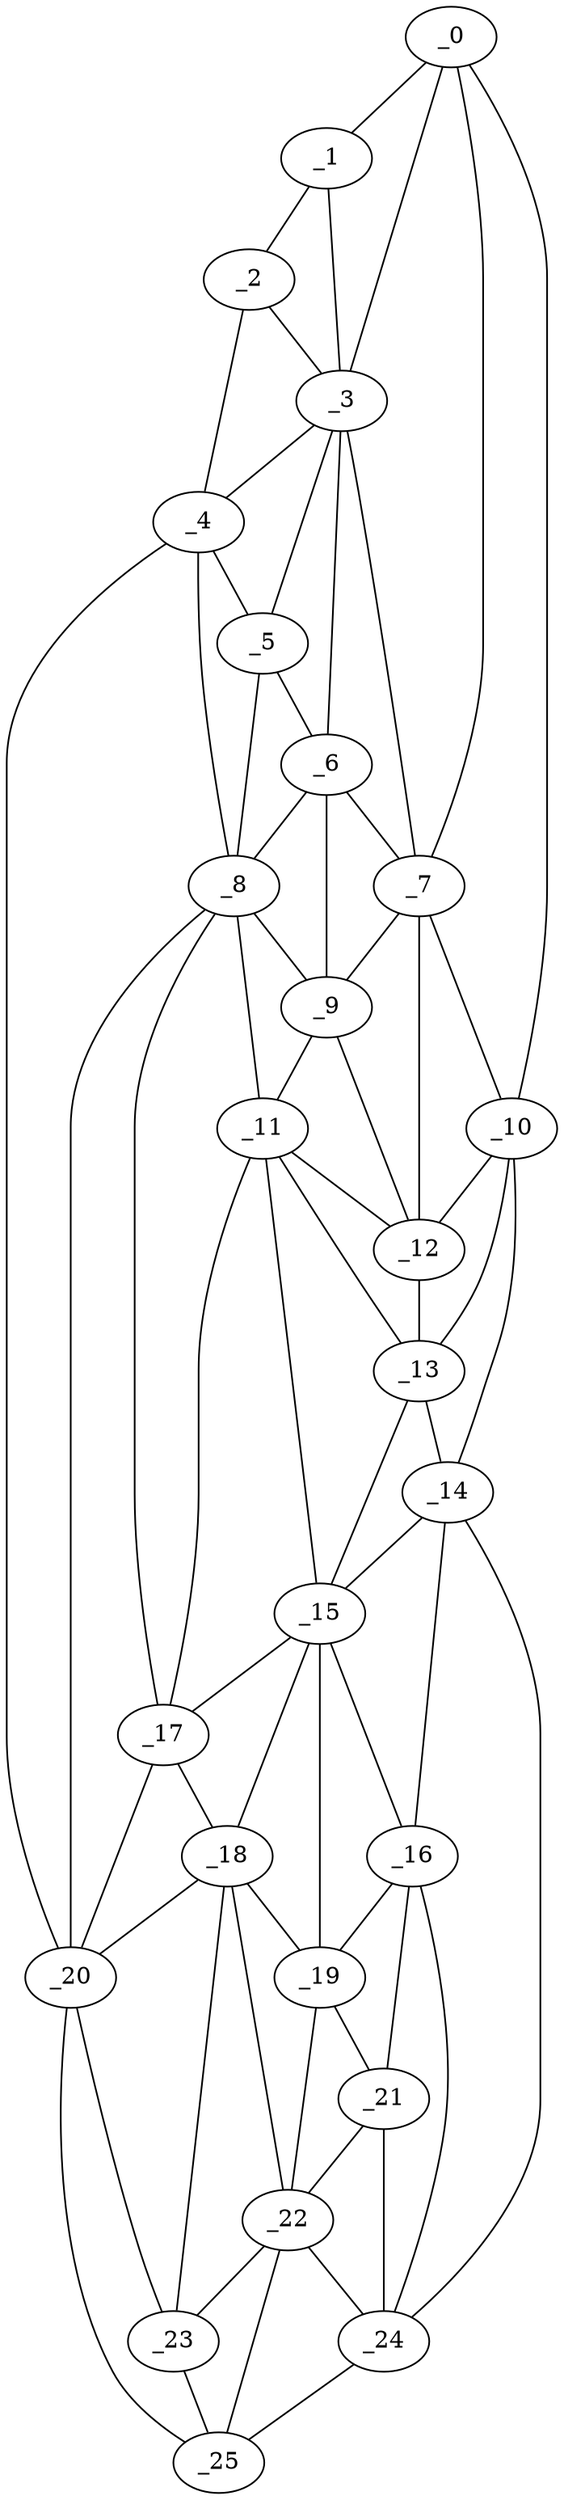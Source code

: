 graph "obj76__350.gxl" {
	_0	 [x=7,
		y=62];
	_1	 [x=8,
		y=68];
	_0 -- _1	 [valence=1];
	_3	 [x=25,
		y=76];
	_0 -- _3	 [valence=2];
	_7	 [x=42,
		y=54];
	_0 -- _7	 [valence=2];
	_10	 [x=60,
		y=46];
	_0 -- _10	 [valence=1];
	_2	 [x=12,
		y=77];
	_1 -- _2	 [valence=1];
	_1 -- _3	 [valence=2];
	_2 -- _3	 [valence=1];
	_4	 [x=34,
		y=83];
	_2 -- _4	 [valence=1];
	_3 -- _4	 [valence=1];
	_5	 [x=35,
		y=77];
	_3 -- _5	 [valence=1];
	_6	 [x=41,
		y=73];
	_3 -- _6	 [valence=2];
	_3 -- _7	 [valence=2];
	_4 -- _5	 [valence=2];
	_8	 [x=46,
		y=76];
	_4 -- _8	 [valence=1];
	_20	 [x=97,
		y=79];
	_4 -- _20	 [valence=1];
	_5 -- _6	 [valence=2];
	_5 -- _8	 [valence=1];
	_6 -- _7	 [valence=2];
	_6 -- _8	 [valence=1];
	_9	 [x=48,
		y=64];
	_6 -- _9	 [valence=2];
	_7 -- _9	 [valence=1];
	_7 -- _10	 [valence=2];
	_12	 [x=62,
		y=56];
	_7 -- _12	 [valence=1];
	_8 -- _9	 [valence=2];
	_11	 [x=61,
		y=63];
	_8 -- _11	 [valence=2];
	_17	 [x=86,
		y=74];
	_8 -- _17	 [valence=2];
	_8 -- _20	 [valence=2];
	_9 -- _11	 [valence=2];
	_9 -- _12	 [valence=2];
	_10 -- _12	 [valence=2];
	_13	 [x=68,
		y=56];
	_10 -- _13	 [valence=1];
	_14	 [x=77,
		y=44];
	_10 -- _14	 [valence=1];
	_11 -- _12	 [valence=2];
	_11 -- _13	 [valence=2];
	_15	 [x=82,
		y=61];
	_11 -- _15	 [valence=2];
	_11 -- _17	 [valence=2];
	_12 -- _13	 [valence=2];
	_13 -- _14	 [valence=2];
	_13 -- _15	 [valence=2];
	_14 -- _15	 [valence=1];
	_16	 [x=84,
		y=46];
	_14 -- _16	 [valence=1];
	_24	 [x=113,
		y=49];
	_14 -- _24	 [valence=1];
	_15 -- _16	 [valence=2];
	_15 -- _17	 [valence=2];
	_18	 [x=96,
		y=72];
	_15 -- _18	 [valence=2];
	_19	 [x=97,
		y=59];
	_15 -- _19	 [valence=2];
	_16 -- _19	 [valence=2];
	_21	 [x=106,
		y=51];
	_16 -- _21	 [valence=2];
	_16 -- _24	 [valence=2];
	_17 -- _18	 [valence=1];
	_17 -- _20	 [valence=2];
	_18 -- _19	 [valence=2];
	_18 -- _20	 [valence=2];
	_22	 [x=108,
		y=59];
	_18 -- _22	 [valence=2];
	_23	 [x=110,
		y=72];
	_18 -- _23	 [valence=1];
	_19 -- _21	 [valence=2];
	_19 -- _22	 [valence=1];
	_20 -- _23	 [valence=1];
	_25	 [x=124,
		y=68];
	_20 -- _25	 [valence=1];
	_21 -- _22	 [valence=2];
	_21 -- _24	 [valence=2];
	_22 -- _23	 [valence=2];
	_22 -- _24	 [valence=2];
	_22 -- _25	 [valence=1];
	_23 -- _25	 [valence=2];
	_24 -- _25	 [valence=1];
}
